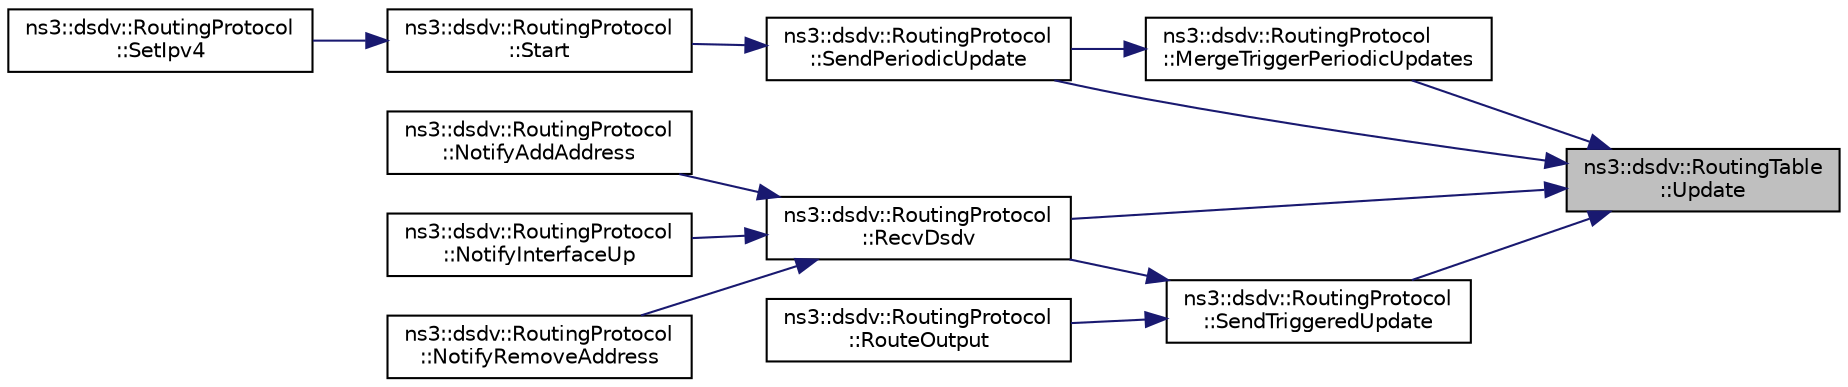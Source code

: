 digraph "ns3::dsdv::RoutingTable::Update"
{
 // LATEX_PDF_SIZE
  edge [fontname="Helvetica",fontsize="10",labelfontname="Helvetica",labelfontsize="10"];
  node [fontname="Helvetica",fontsize="10",shape=record];
  rankdir="RL";
  Node1 [label="ns3::dsdv::RoutingTable\l::Update",height=0.2,width=0.4,color="black", fillcolor="grey75", style="filled", fontcolor="black",tooltip="Updating the routing Table with routing table entry rt."];
  Node1 -> Node2 [dir="back",color="midnightblue",fontsize="10",style="solid",fontname="Helvetica"];
  Node2 [label="ns3::dsdv::RoutingProtocol\l::MergeTriggerPeriodicUpdates",height=0.2,width=0.4,color="black", fillcolor="white", style="filled",URL="$classns3_1_1dsdv_1_1_routing_protocol.html#afcf1903d16fb9d303805fbe07986bb06",tooltip="Merge periodic updates."];
  Node2 -> Node3 [dir="back",color="midnightblue",fontsize="10",style="solid",fontname="Helvetica"];
  Node3 [label="ns3::dsdv::RoutingProtocol\l::SendPeriodicUpdate",height=0.2,width=0.4,color="black", fillcolor="white", style="filled",URL="$classns3_1_1dsdv_1_1_routing_protocol.html#a370e3ca262a505ec0fd30456f82b2aed",tooltip="Broadcasts the entire routing table for every PeriodicUpdateInterval."];
  Node3 -> Node4 [dir="back",color="midnightblue",fontsize="10",style="solid",fontname="Helvetica"];
  Node4 [label="ns3::dsdv::RoutingProtocol\l::Start",height=0.2,width=0.4,color="black", fillcolor="white", style="filled",URL="$classns3_1_1dsdv_1_1_routing_protocol.html#a1e6145b4ecb927243c4758012036c45a",tooltip="Start protocol operation."];
  Node4 -> Node5 [dir="back",color="midnightblue",fontsize="10",style="solid",fontname="Helvetica"];
  Node5 [label="ns3::dsdv::RoutingProtocol\l::SetIpv4",height=0.2,width=0.4,color="black", fillcolor="white", style="filled",URL="$classns3_1_1dsdv_1_1_routing_protocol.html#aab88c62fbd0567cf31d185cb58b23a44",tooltip=" "];
  Node1 -> Node6 [dir="back",color="midnightblue",fontsize="10",style="solid",fontname="Helvetica"];
  Node6 [label="ns3::dsdv::RoutingProtocol\l::RecvDsdv",height=0.2,width=0.4,color="black", fillcolor="white", style="filled",URL="$classns3_1_1dsdv_1_1_routing_protocol.html#ad27475d64bfd478b57d73f3cc08d4c99",tooltip="Receive and process dsdv control packet."];
  Node6 -> Node7 [dir="back",color="midnightblue",fontsize="10",style="solid",fontname="Helvetica"];
  Node7 [label="ns3::dsdv::RoutingProtocol\l::NotifyAddAddress",height=0.2,width=0.4,color="black", fillcolor="white", style="filled",URL="$classns3_1_1dsdv_1_1_routing_protocol.html#aaf6b464336448d3cf4e6370b00943253",tooltip=" "];
  Node6 -> Node8 [dir="back",color="midnightblue",fontsize="10",style="solid",fontname="Helvetica"];
  Node8 [label="ns3::dsdv::RoutingProtocol\l::NotifyInterfaceUp",height=0.2,width=0.4,color="black", fillcolor="white", style="filled",URL="$classns3_1_1dsdv_1_1_routing_protocol.html#a9a3edd95b3a0714d5aff5293e96883d2",tooltip=" "];
  Node6 -> Node9 [dir="back",color="midnightblue",fontsize="10",style="solid",fontname="Helvetica"];
  Node9 [label="ns3::dsdv::RoutingProtocol\l::NotifyRemoveAddress",height=0.2,width=0.4,color="black", fillcolor="white", style="filled",URL="$classns3_1_1dsdv_1_1_routing_protocol.html#a27292ecea0925d440a272b57f1b96aab",tooltip=" "];
  Node1 -> Node3 [dir="back",color="midnightblue",fontsize="10",style="solid",fontname="Helvetica"];
  Node1 -> Node10 [dir="back",color="midnightblue",fontsize="10",style="solid",fontname="Helvetica"];
  Node10 [label="ns3::dsdv::RoutingProtocol\l::SendTriggeredUpdate",height=0.2,width=0.4,color="black", fillcolor="white", style="filled",URL="$classns3_1_1dsdv_1_1_routing_protocol.html#adc414310ddaa5e69520a176c0dac59cc",tooltip="Sends trigger update from a node."];
  Node10 -> Node6 [dir="back",color="midnightblue",fontsize="10",style="solid",fontname="Helvetica"];
  Node10 -> Node11 [dir="back",color="midnightblue",fontsize="10",style="solid",fontname="Helvetica"];
  Node11 [label="ns3::dsdv::RoutingProtocol\l::RouteOutput",height=0.2,width=0.4,color="black", fillcolor="white", style="filled",URL="$classns3_1_1dsdv_1_1_routing_protocol.html#af025a37dfb12829be3a1f484c5c926c0",tooltip="Query routing cache for an existing route, for an outbound packet."];
}

